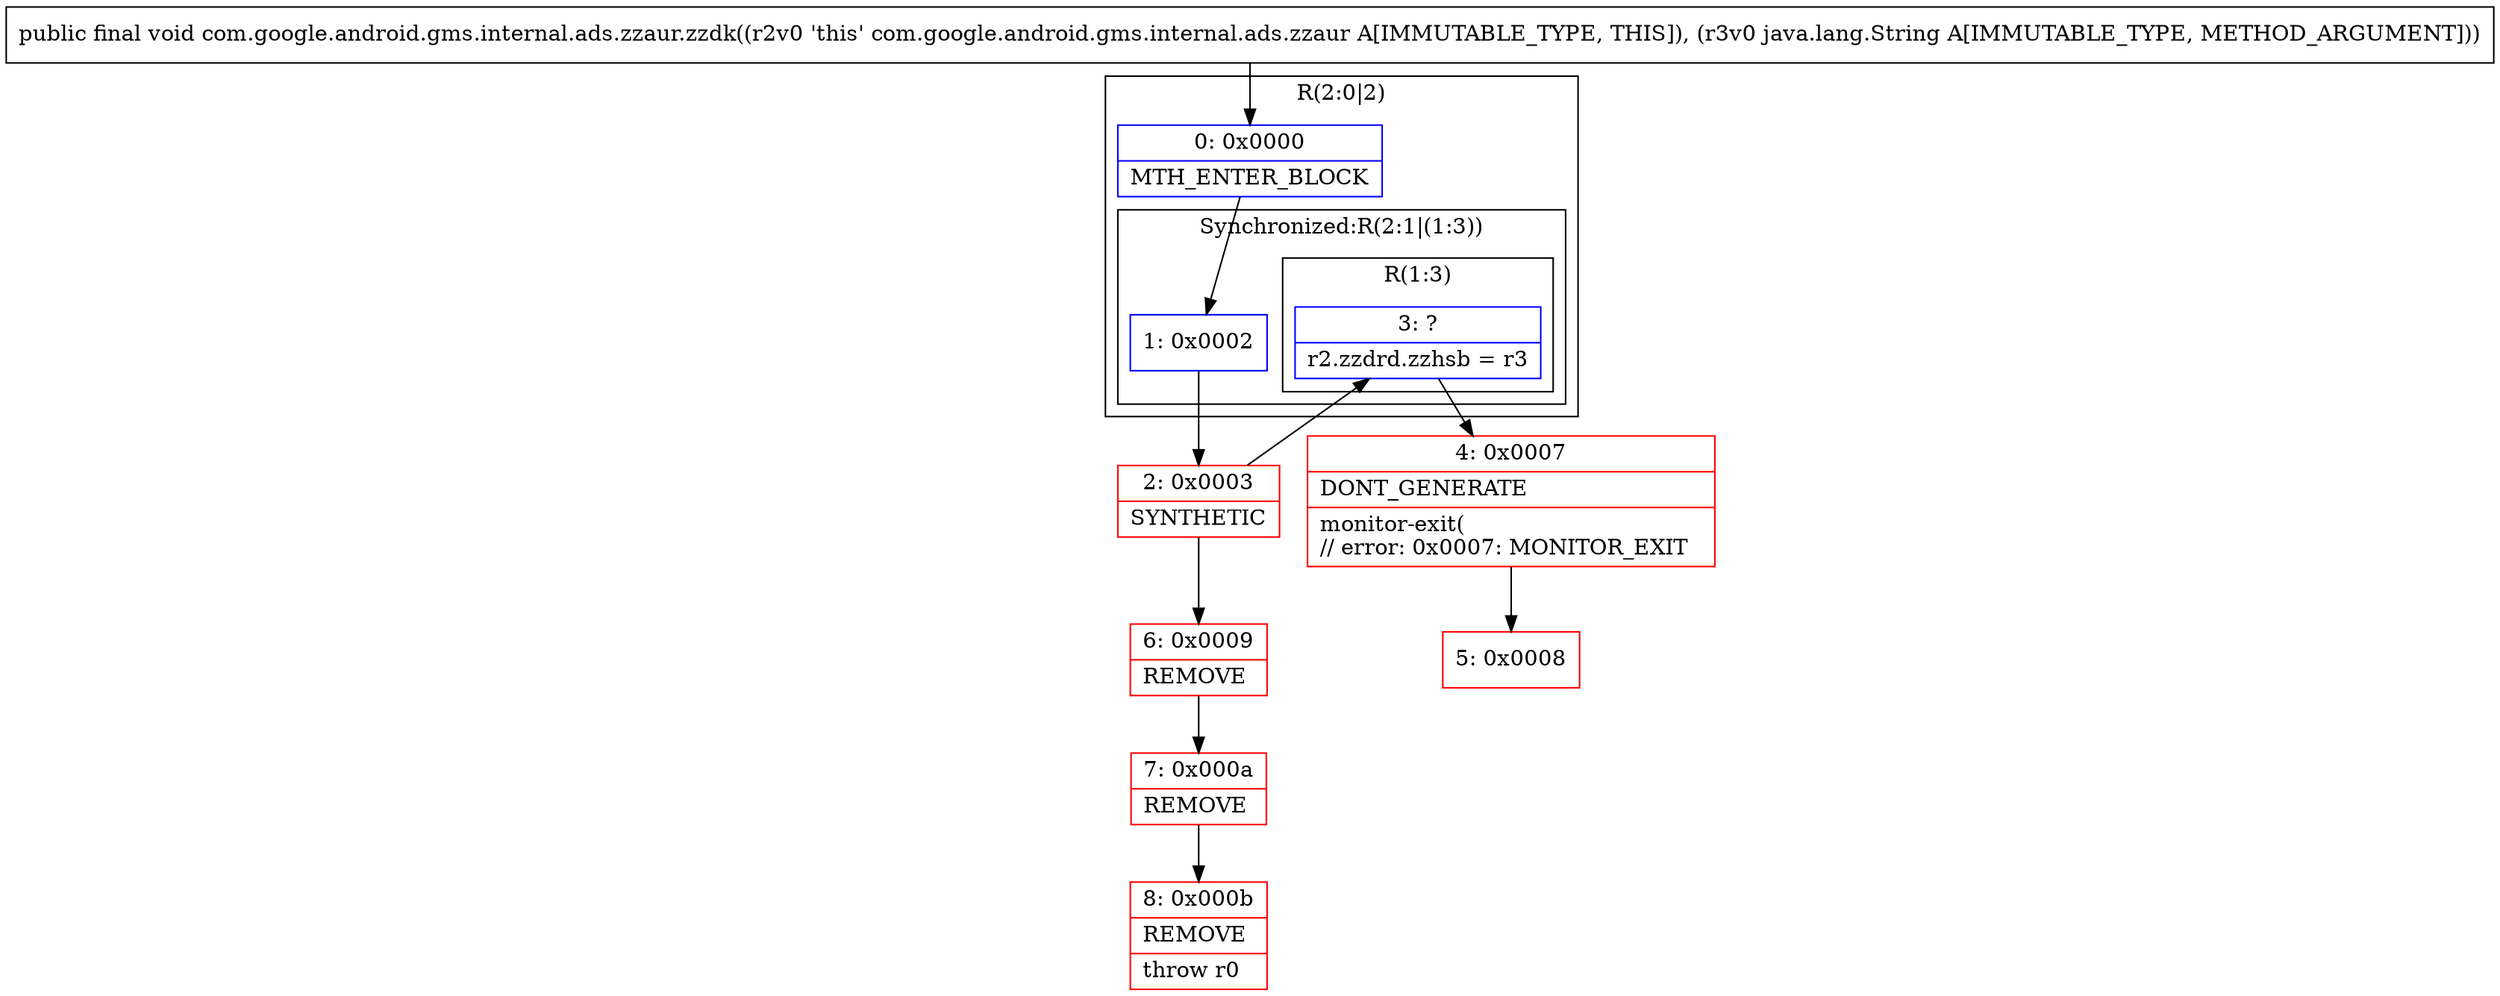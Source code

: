 digraph "CFG forcom.google.android.gms.internal.ads.zzaur.zzdk(Ljava\/lang\/String;)V" {
subgraph cluster_Region_367062444 {
label = "R(2:0|2)";
node [shape=record,color=blue];
Node_0 [shape=record,label="{0\:\ 0x0000|MTH_ENTER_BLOCK\l}"];
subgraph cluster_SynchronizedRegion_1180575580 {
label = "Synchronized:R(2:1|(1:3))";
node [shape=record,color=blue];
Node_1 [shape=record,label="{1\:\ 0x0002}"];
subgraph cluster_Region_835460974 {
label = "R(1:3)";
node [shape=record,color=blue];
Node_3 [shape=record,label="{3\:\ ?|r2.zzdrd.zzhsb = r3\l}"];
}
}
}
Node_2 [shape=record,color=red,label="{2\:\ 0x0003|SYNTHETIC\l}"];
Node_4 [shape=record,color=red,label="{4\:\ 0x0007|DONT_GENERATE\l|monitor\-exit(\l\/\/ error: 0x0007: MONITOR_EXIT  \l}"];
Node_5 [shape=record,color=red,label="{5\:\ 0x0008}"];
Node_6 [shape=record,color=red,label="{6\:\ 0x0009|REMOVE\l}"];
Node_7 [shape=record,color=red,label="{7\:\ 0x000a|REMOVE\l}"];
Node_8 [shape=record,color=red,label="{8\:\ 0x000b|REMOVE\l|throw r0\l}"];
MethodNode[shape=record,label="{public final void com.google.android.gms.internal.ads.zzaur.zzdk((r2v0 'this' com.google.android.gms.internal.ads.zzaur A[IMMUTABLE_TYPE, THIS]), (r3v0 java.lang.String A[IMMUTABLE_TYPE, METHOD_ARGUMENT])) }"];
MethodNode -> Node_0;
Node_0 -> Node_1;
Node_1 -> Node_2;
Node_3 -> Node_4;
Node_2 -> Node_3;
Node_2 -> Node_6;
Node_4 -> Node_5;
Node_6 -> Node_7;
Node_7 -> Node_8;
}

